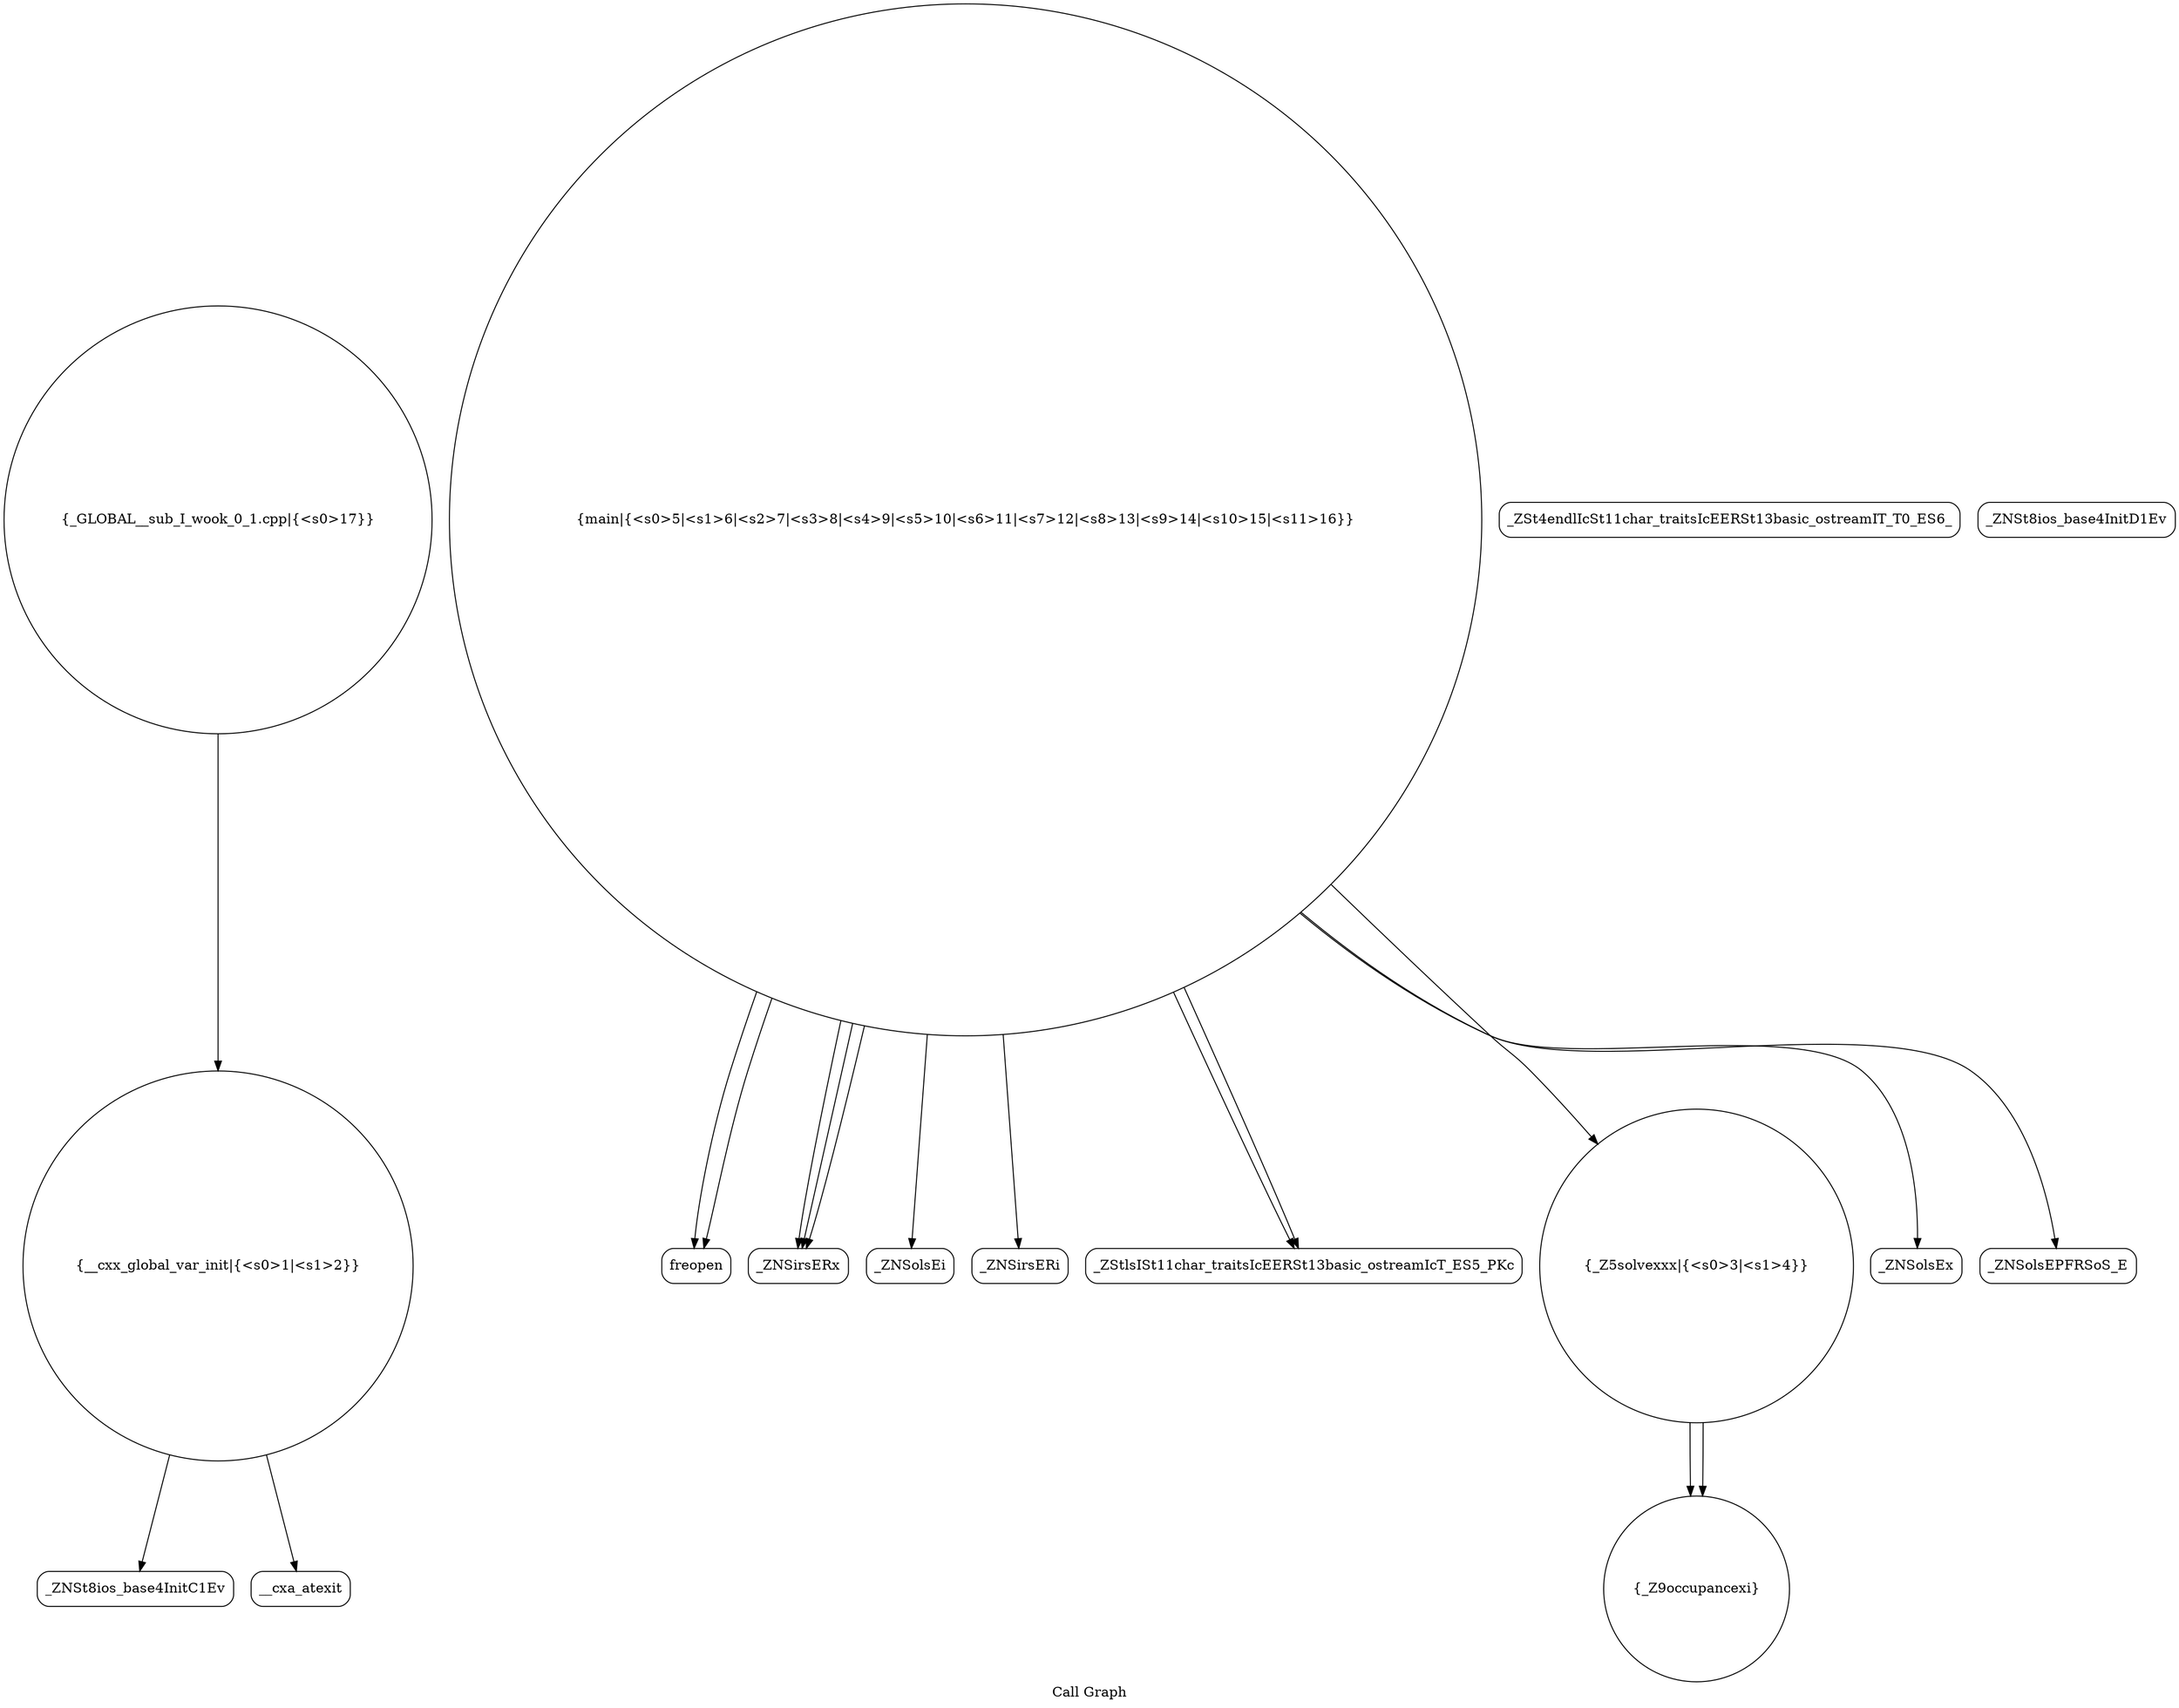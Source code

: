 digraph "Call Graph" {
	label="Call Graph";

	Node0x557beecb7bf0 [shape=record,shape=circle,label="{__cxx_global_var_init|{<s0>1|<s1>2}}"];
	Node0x557beecb7bf0:s0 -> Node0x557beecb8080[color=black];
	Node0x557beecb7bf0:s1 -> Node0x557beecb8180[color=black];
	Node0x557beecb8380 [shape=record,shape=Mrecord,label="{freopen}"];
	Node0x557beecb8700 [shape=record,shape=Mrecord,label="{_ZSt4endlIcSt11char_traitsIcEERSt13basic_ostreamIT_T0_ES6_}"];
	Node0x557beecb8100 [shape=record,shape=Mrecord,label="{_ZNSt8ios_base4InitD1Ev}"];
	Node0x557beecb8480 [shape=record,shape=Mrecord,label="{_ZNSirsERx}"];
	Node0x557beecb8200 [shape=record,shape=circle,label="{_Z9occupancexi}"];
	Node0x557beecb8580 [shape=record,shape=Mrecord,label="{_ZNSolsEi}"];
	Node0x557beecb8300 [shape=record,shape=circle,label="{main|{<s0>5|<s1>6|<s2>7|<s3>8|<s4>9|<s5>10|<s6>11|<s7>12|<s8>13|<s9>14|<s10>15|<s11>16}}"];
	Node0x557beecb8300:s0 -> Node0x557beecb8380[color=black];
	Node0x557beecb8300:s1 -> Node0x557beecb8380[color=black];
	Node0x557beecb8300:s2 -> Node0x557beecb8400[color=black];
	Node0x557beecb8300:s3 -> Node0x557beecb8480[color=black];
	Node0x557beecb8300:s4 -> Node0x557beecb8480[color=black];
	Node0x557beecb8300:s5 -> Node0x557beecb8480[color=black];
	Node0x557beecb8300:s6 -> Node0x557beecb8500[color=black];
	Node0x557beecb8300:s7 -> Node0x557beecb8580[color=black];
	Node0x557beecb8300:s8 -> Node0x557beecb8500[color=black];
	Node0x557beecb8300:s9 -> Node0x557beecb8280[color=black];
	Node0x557beecb8300:s10 -> Node0x557beecb8600[color=black];
	Node0x557beecb8300:s11 -> Node0x557beecb8680[color=black];
	Node0x557beecb8680 [shape=record,shape=Mrecord,label="{_ZNSolsEPFRSoS_E}"];
	Node0x557beecb8080 [shape=record,shape=Mrecord,label="{_ZNSt8ios_base4InitC1Ev}"];
	Node0x557beecb8400 [shape=record,shape=Mrecord,label="{_ZNSirsERi}"];
	Node0x557beecb8780 [shape=record,shape=circle,label="{_GLOBAL__sub_I_wook_0_1.cpp|{<s0>17}}"];
	Node0x557beecb8780:s0 -> Node0x557beecb7bf0[color=black];
	Node0x557beecb8180 [shape=record,shape=Mrecord,label="{__cxa_atexit}"];
	Node0x557beecb8500 [shape=record,shape=Mrecord,label="{_ZStlsISt11char_traitsIcEERSt13basic_ostreamIcT_ES5_PKc}"];
	Node0x557beecb8280 [shape=record,shape=circle,label="{_Z5solvexxx|{<s0>3|<s1>4}}"];
	Node0x557beecb8280:s0 -> Node0x557beecb8200[color=black];
	Node0x557beecb8280:s1 -> Node0x557beecb8200[color=black];
	Node0x557beecb8600 [shape=record,shape=Mrecord,label="{_ZNSolsEx}"];
}
